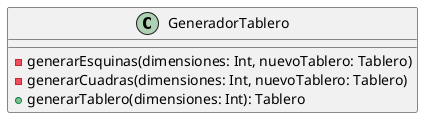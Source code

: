 @startuml
    class GeneradorTablero {
         -generarEsquinas(dimensiones: Int, nuevoTablero: Tablero)
         -generarCuadras(dimensiones: Int, nuevoTablero: Tablero)
         +generarTablero(dimensiones: Int): Tablero
    }

@enduml